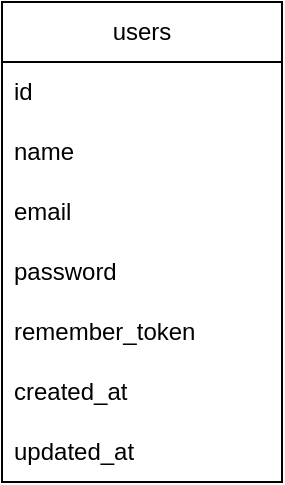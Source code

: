 <mxfile version="28.1.1">
  <diagram name="Page-1" id="HjlONAlHAs9Pw0QZN7IF">
    <mxGraphModel dx="1402" dy="673" grid="1" gridSize="10" guides="1" tooltips="1" connect="1" arrows="1" fold="1" page="0" pageScale="1" pageWidth="1100" pageHeight="850" math="0" shadow="0">
      <root>
        <mxCell id="0" />
        <mxCell id="1" parent="0" />
        <mxCell id="Ce8ZCdf7ugN0l1-XzJsT-1" value="users" style="swimlane;fontStyle=0;childLayout=stackLayout;horizontal=1;startSize=30;horizontalStack=0;resizeParent=1;resizeParentMax=0;resizeLast=0;collapsible=1;marginBottom=0;whiteSpace=wrap;html=1;" vertex="1" parent="1">
          <mxGeometry x="-10" y="50" width="140" height="240" as="geometry" />
        </mxCell>
        <mxCell id="Ce8ZCdf7ugN0l1-XzJsT-2" value="id" style="text;strokeColor=none;fillColor=none;align=left;verticalAlign=middle;spacingLeft=4;spacingRight=4;overflow=hidden;points=[[0,0.5],[1,0.5]];portConstraint=eastwest;rotatable=0;whiteSpace=wrap;html=1;" vertex="1" parent="Ce8ZCdf7ugN0l1-XzJsT-1">
          <mxGeometry y="30" width="140" height="30" as="geometry" />
        </mxCell>
        <mxCell id="Ce8ZCdf7ugN0l1-XzJsT-3" value="name" style="text;strokeColor=none;fillColor=none;align=left;verticalAlign=middle;spacingLeft=4;spacingRight=4;overflow=hidden;points=[[0,0.5],[1,0.5]];portConstraint=eastwest;rotatable=0;whiteSpace=wrap;html=1;" vertex="1" parent="Ce8ZCdf7ugN0l1-XzJsT-1">
          <mxGeometry y="60" width="140" height="30" as="geometry" />
        </mxCell>
        <mxCell id="Ce8ZCdf7ugN0l1-XzJsT-4" value="email" style="text;strokeColor=none;fillColor=none;align=left;verticalAlign=middle;spacingLeft=4;spacingRight=4;overflow=hidden;points=[[0,0.5],[1,0.5]];portConstraint=eastwest;rotatable=0;whiteSpace=wrap;html=1;" vertex="1" parent="Ce8ZCdf7ugN0l1-XzJsT-1">
          <mxGeometry y="90" width="140" height="30" as="geometry" />
        </mxCell>
        <mxCell id="Ce8ZCdf7ugN0l1-XzJsT-5" value="password" style="text;strokeColor=none;fillColor=none;align=left;verticalAlign=middle;spacingLeft=4;spacingRight=4;overflow=hidden;points=[[0,0.5],[1,0.5]];portConstraint=eastwest;rotatable=0;whiteSpace=wrap;html=1;" vertex="1" parent="Ce8ZCdf7ugN0l1-XzJsT-1">
          <mxGeometry y="120" width="140" height="30" as="geometry" />
        </mxCell>
        <mxCell id="Ce8ZCdf7ugN0l1-XzJsT-6" value="remember_token" style="text;strokeColor=none;fillColor=none;align=left;verticalAlign=middle;spacingLeft=4;spacingRight=4;overflow=hidden;points=[[0,0.5],[1,0.5]];portConstraint=eastwest;rotatable=0;whiteSpace=wrap;html=1;" vertex="1" parent="Ce8ZCdf7ugN0l1-XzJsT-1">
          <mxGeometry y="150" width="140" height="30" as="geometry" />
        </mxCell>
        <mxCell id="Ce8ZCdf7ugN0l1-XzJsT-7" value="created_at" style="text;strokeColor=none;fillColor=none;align=left;verticalAlign=middle;spacingLeft=4;spacingRight=4;overflow=hidden;points=[[0,0.5],[1,0.5]];portConstraint=eastwest;rotatable=0;whiteSpace=wrap;html=1;" vertex="1" parent="Ce8ZCdf7ugN0l1-XzJsT-1">
          <mxGeometry y="180" width="140" height="30" as="geometry" />
        </mxCell>
        <mxCell id="Ce8ZCdf7ugN0l1-XzJsT-8" value="updated_at" style="text;strokeColor=none;fillColor=none;align=left;verticalAlign=middle;spacingLeft=4;spacingRight=4;overflow=hidden;points=[[0,0.5],[1,0.5]];portConstraint=eastwest;rotatable=0;whiteSpace=wrap;html=1;" vertex="1" parent="Ce8ZCdf7ugN0l1-XzJsT-1">
          <mxGeometry y="210" width="140" height="30" as="geometry" />
        </mxCell>
      </root>
    </mxGraphModel>
  </diagram>
</mxfile>
